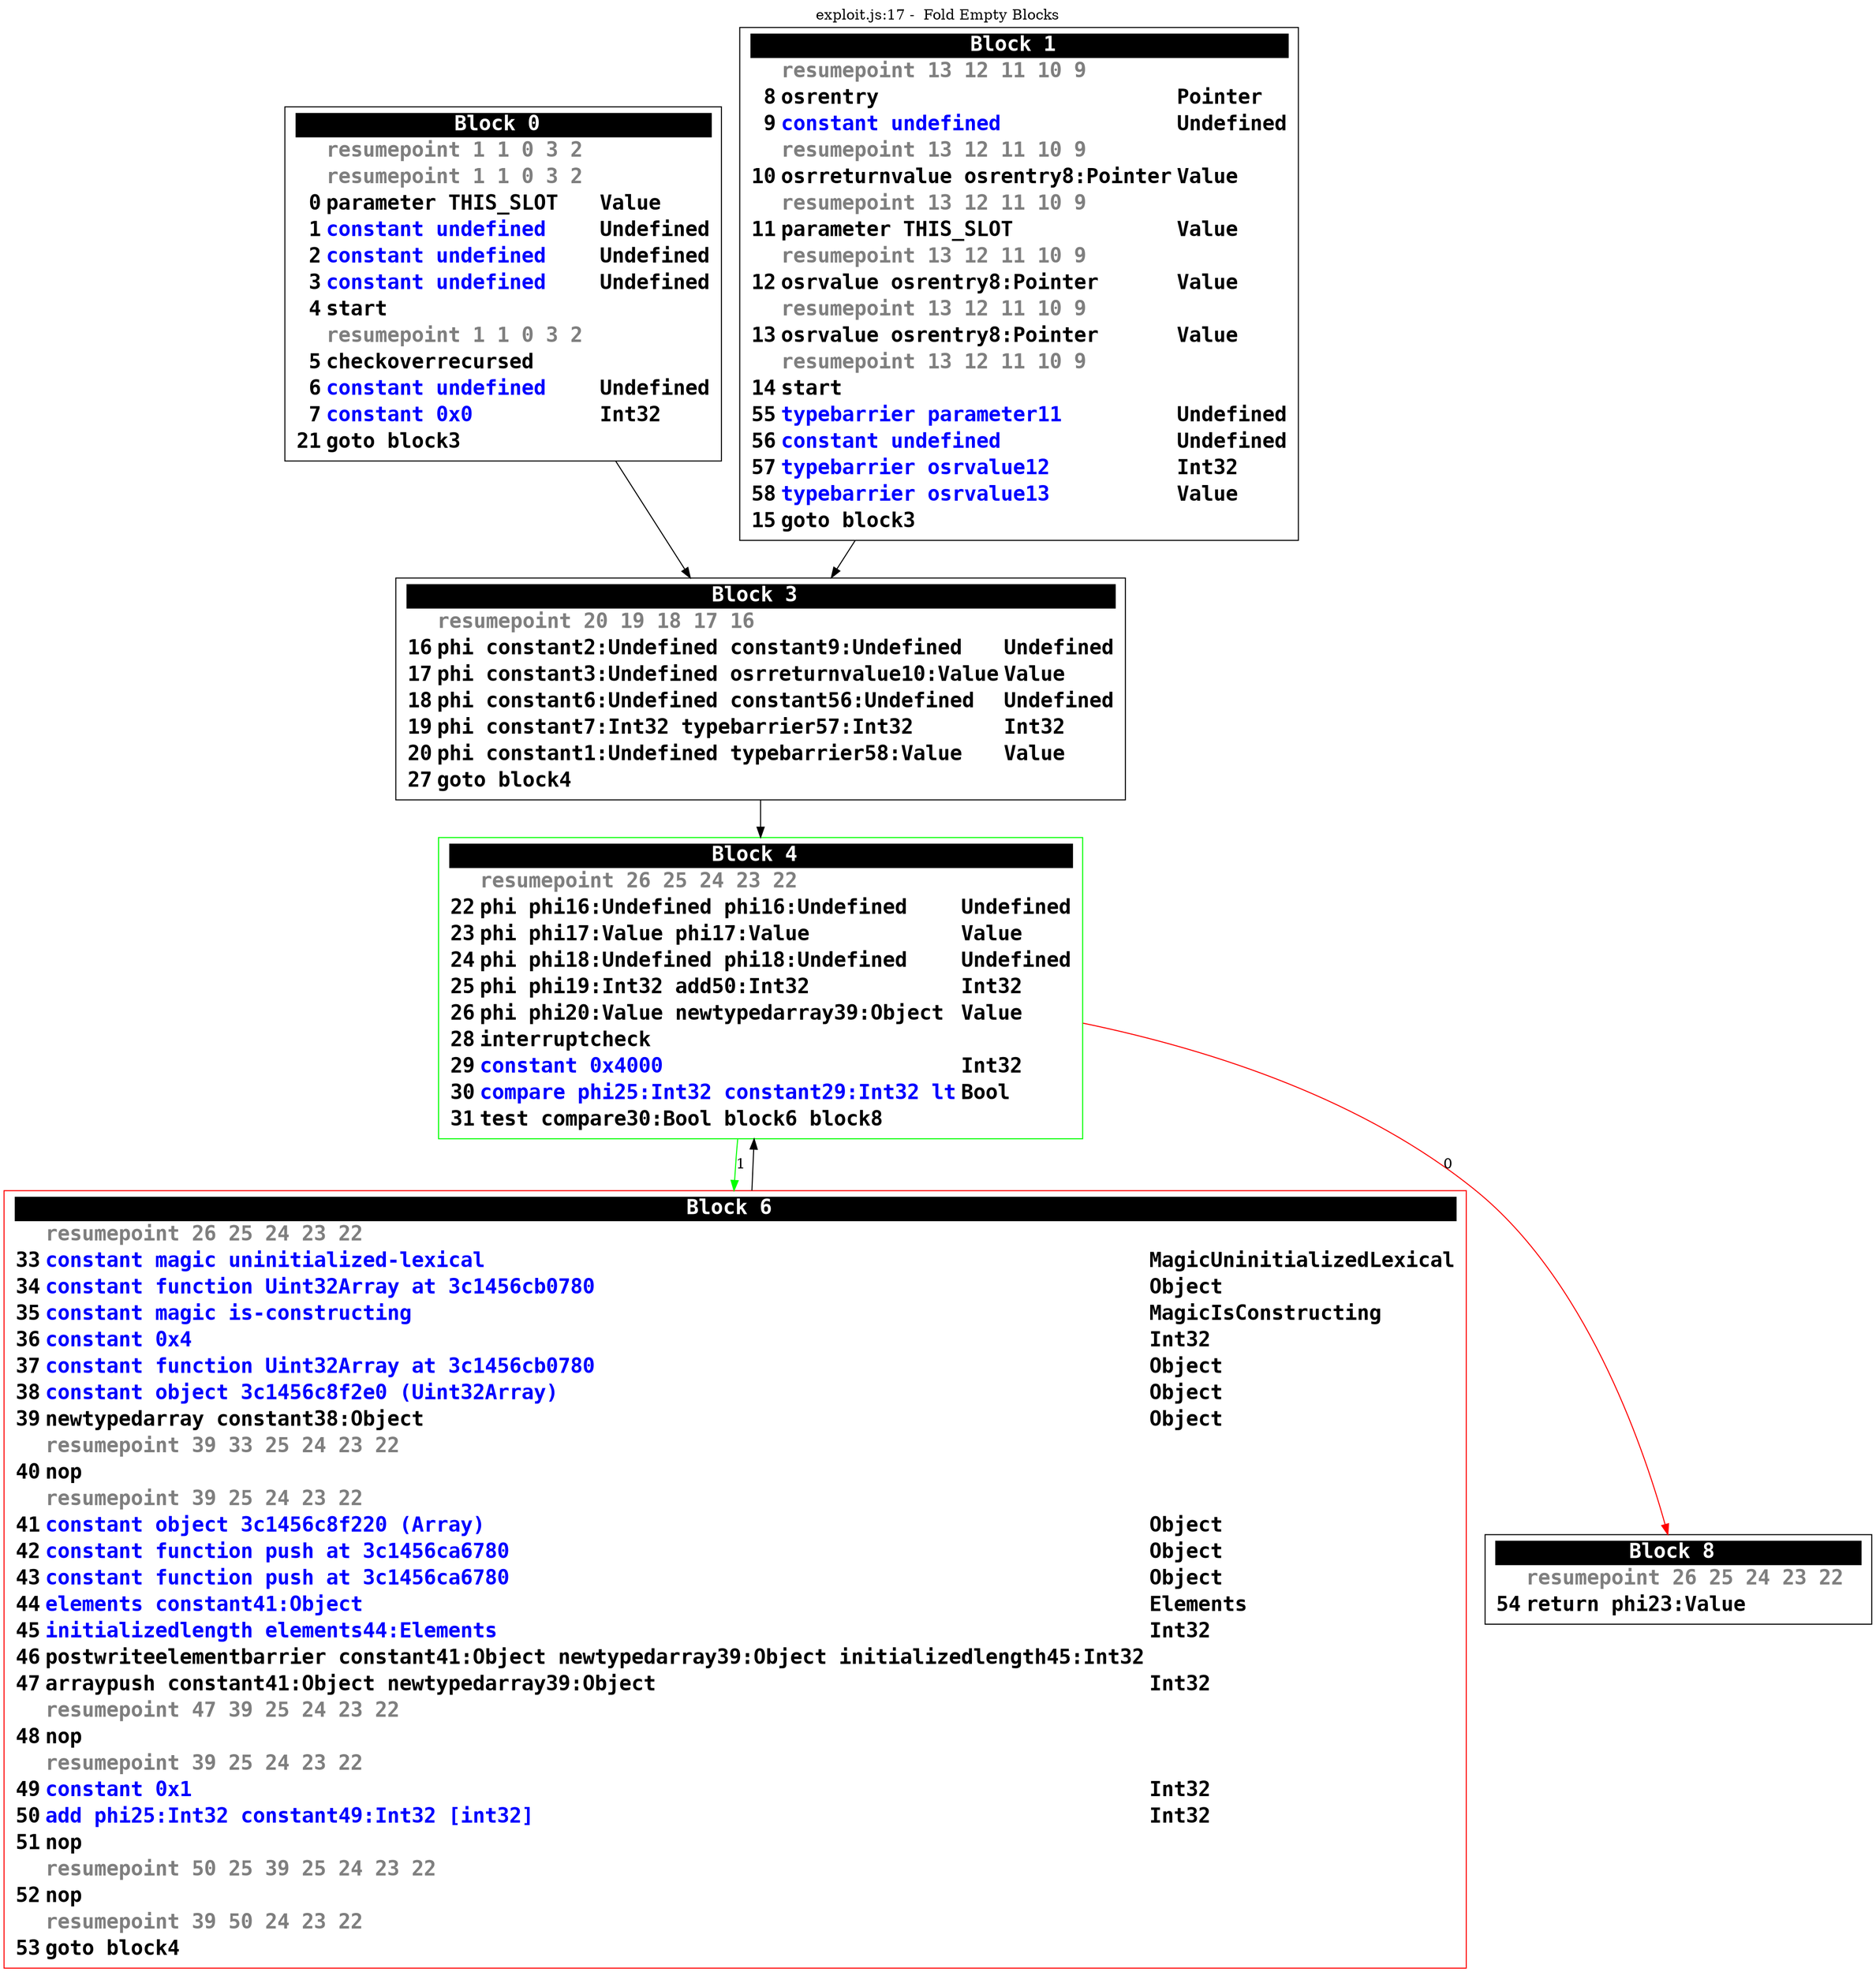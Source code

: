 digraph {
labelloc = t;
labelfontsize = 30;
label = "exploit.js:17 -  Fold Empty Blocks";
  rankdir=TB
  splines=true

  "Block0" [ shape=box fontsize=20 fontname="Consolas Bold" label=<<table border="0" cellborder="0" cellpadding="1"><tr><td align="center" bgcolor="black" colspan="3"><font color="white">Block 0 </font></td></tr><tr><td align="left"></td><td align="left"><font color="grey50">resumepoint 1 1 0 3 2 </font></td><td></td></tr><tr><td align="left"></td><td align="left"><font color="grey50">resumepoint 1 1 0 3 2 </font></td><td></td></tr><tr><td align="right" port="i0">0</td><td align="left">parameter THIS_SLOT</td><td align="left">Value</td></tr><tr><td align="right" port="i1">1</td><td align="left"><font color="blue">constant undefined</font></td><td align="left">Undefined</td></tr><tr><td align="right" port="i2">2</td><td align="left"><font color="blue">constant undefined</font></td><td align="left">Undefined</td></tr><tr><td align="right" port="i3">3</td><td align="left"><font color="blue">constant undefined</font></td><td align="left">Undefined</td></tr><tr><td align="right" port="i4">4</td><td align="left">start</td></tr><tr><td align="left"></td><td align="left"><font color="grey50">resumepoint 1 1 0 3 2 </font></td><td></td></tr><tr><td align="right" port="i5">5</td><td align="left">checkoverrecursed</td></tr><tr><td align="right" port="i6">6</td><td align="left"><font color="blue">constant undefined</font></td><td align="left">Undefined</td></tr><tr><td align="right" port="i7">7</td><td align="left"><font color="blue">constant 0x0</font></td><td align="left">Int32</td></tr><tr><td align="right" port="i21">21</td><td align="left">goto block3</td></tr></table>> ] ;
  "Block1" [ shape=box fontsize=20 fontname="Consolas Bold" label=<<table border="0" cellborder="0" cellpadding="1"><tr><td align="center" bgcolor="black" colspan="3"><font color="white">Block 1 </font></td></tr><tr><td align="left"></td><td align="left"><font color="grey50">resumepoint 13 12 11 10 9 </font></td><td></td></tr><tr><td align="right" port="i8">8</td><td align="left">osrentry</td><td align="left">Pointer</td></tr><tr><td align="right" port="i9">9</td><td align="left"><font color="blue">constant undefined</font></td><td align="left">Undefined</td></tr><tr><td align="left"></td><td align="left"><font color="grey50">resumepoint 13 12 11 10 9 </font></td><td></td></tr><tr><td align="right" port="i10">10</td><td align="left">osrreturnvalue osrentry8:Pointer</td><td align="left">Value</td></tr><tr><td align="left"></td><td align="left"><font color="grey50">resumepoint 13 12 11 10 9 </font></td><td></td></tr><tr><td align="right" port="i11">11</td><td align="left">parameter THIS_SLOT</td><td align="left">Value</td></tr><tr><td align="left"></td><td align="left"><font color="grey50">resumepoint 13 12 11 10 9 </font></td><td></td></tr><tr><td align="right" port="i12">12</td><td align="left">osrvalue osrentry8:Pointer</td><td align="left">Value</td></tr><tr><td align="left"></td><td align="left"><font color="grey50">resumepoint 13 12 11 10 9 </font></td><td></td></tr><tr><td align="right" port="i13">13</td><td align="left">osrvalue osrentry8:Pointer</td><td align="left">Value</td></tr><tr><td align="left"></td><td align="left"><font color="grey50">resumepoint 13 12 11 10 9 </font></td><td></td></tr><tr><td align="right" port="i14">14</td><td align="left">start</td></tr><tr><td align="right" port="i55">55</td><td align="left"><font color="blue">typebarrier parameter11</font></td><td align="left">Undefined</td></tr><tr><td align="right" port="i56">56</td><td align="left"><font color="blue">constant undefined</font></td><td align="left">Undefined</td></tr><tr><td align="right" port="i57">57</td><td align="left"><font color="blue">typebarrier osrvalue12</font></td><td align="left">Int32</td></tr><tr><td align="right" port="i58">58</td><td align="left"><font color="blue">typebarrier osrvalue13</font></td><td align="left">Value</td></tr><tr><td align="right" port="i15">15</td><td align="left">goto block3</td></tr></table>> ] ;
  "Block3" [ shape=box fontsize=20 fontname="Consolas Bold" label=<<table border="0" cellborder="0" cellpadding="1"><tr><td align="center" bgcolor="black" colspan="3"><font color="white">Block 3 </font></td></tr><tr><td align="left"></td><td align="left"><font color="grey50">resumepoint 20 19 18 17 16 </font></td><td></td></tr><tr><td align="right" port="i16">16</td><td align="left">phi constant2:Undefined constant9:Undefined</td><td align="left">Undefined</td></tr><tr><td align="right" port="i17">17</td><td align="left">phi constant3:Undefined osrreturnvalue10:Value</td><td align="left">Value</td></tr><tr><td align="right" port="i18">18</td><td align="left">phi constant6:Undefined constant56:Undefined</td><td align="left">Undefined</td></tr><tr><td align="right" port="i19">19</td><td align="left">phi constant7:Int32 typebarrier57:Int32</td><td align="left">Int32</td></tr><tr><td align="right" port="i20">20</td><td align="left">phi constant1:Undefined typebarrier58:Value</td><td align="left">Value</td></tr><tr><td align="right" port="i27">27</td><td align="left">goto block4</td></tr></table>> ] ;
  "Block4" [ color=green shape=box fontsize=20 fontname="Consolas Bold" label=<<table border="0" cellborder="0" cellpadding="1"><tr><td align="center" bgcolor="black" colspan="3"><font color="white">Block 4 </font></td></tr><tr><td align="left"></td><td align="left"><font color="grey50">resumepoint 26 25 24 23 22 </font></td><td></td></tr><tr><td align="right" port="i22">22</td><td align="left">phi phi16:Undefined phi16:Undefined</td><td align="left">Undefined</td></tr><tr><td align="right" port="i23">23</td><td align="left">phi phi17:Value phi17:Value</td><td align="left">Value</td></tr><tr><td align="right" port="i24">24</td><td align="left">phi phi18:Undefined phi18:Undefined</td><td align="left">Undefined</td></tr><tr><td align="right" port="i25">25</td><td align="left">phi phi19:Int32 add50:Int32</td><td align="left">Int32</td></tr><tr><td align="right" port="i26">26</td><td align="left">phi phi20:Value newtypedarray39:Object</td><td align="left">Value</td></tr><tr><td align="right" port="i28">28</td><td align="left">interruptcheck</td></tr><tr><td align="right" port="i29">29</td><td align="left"><font color="blue">constant 0x4000</font></td><td align="left">Int32</td></tr><tr><td align="right" port="i30">30</td><td align="left"><font color="blue">compare phi25:Int32 constant29:Int32 lt</font></td><td align="left">Bool</td></tr><tr><td align="right" port="i31">31</td><td align="left">test compare30:Bool block6 block8</td></tr></table>> ] ;
  "Block6" [ color=red shape=box fontsize=20 fontname="Consolas Bold" label=<<table border="0" cellborder="0" cellpadding="1"><tr><td align="center" bgcolor="black" colspan="3"><font color="white">Block 6 </font></td></tr><tr><td align="left"></td><td align="left"><font color="grey50">resumepoint 26 25 24 23 22 </font></td><td></td></tr><tr><td align="right" port="i33">33</td><td align="left"><font color="blue">constant magic uninitialized-lexical</font></td><td align="left">MagicUninitializedLexical</td></tr><tr><td align="right" port="i34">34</td><td align="left"><font color="blue">constant function Uint32Array at 3c1456cb0780</font></td><td align="left">Object</td></tr><tr><td align="right" port="i35">35</td><td align="left"><font color="blue">constant magic is-constructing</font></td><td align="left">MagicIsConstructing</td></tr><tr><td align="right" port="i36">36</td><td align="left"><font color="blue">constant 0x4</font></td><td align="left">Int32</td></tr><tr><td align="right" port="i37">37</td><td align="left"><font color="blue">constant function Uint32Array at 3c1456cb0780</font></td><td align="left">Object</td></tr><tr><td align="right" port="i38">38</td><td align="left"><font color="blue">constant object 3c1456c8f2e0 (Uint32Array)</font></td><td align="left">Object</td></tr><tr><td align="right" port="i39">39</td><td align="left">newtypedarray constant38:Object</td><td align="left">Object</td></tr><tr><td align="left"></td><td align="left"><font color="grey50">resumepoint 39 33 25 24 23 22 </font></td><td></td></tr><tr><td align="right" port="i40">40</td><td align="left">nop</td></tr><tr><td align="left"></td><td align="left"><font color="grey50">resumepoint 39 25 24 23 22 </font></td><td></td></tr><tr><td align="right" port="i41">41</td><td align="left"><font color="blue">constant object 3c1456c8f220 (Array)</font></td><td align="left">Object</td></tr><tr><td align="right" port="i42">42</td><td align="left"><font color="blue">constant function push at 3c1456ca6780</font></td><td align="left">Object</td></tr><tr><td align="right" port="i43">43</td><td align="left"><font color="blue">constant function push at 3c1456ca6780</font></td><td align="left">Object</td></tr><tr><td align="right" port="i44">44</td><td align="left"><font color="blue">elements constant41:Object</font></td><td align="left">Elements</td></tr><tr><td align="right" port="i45">45</td><td align="left"><font color="blue">initializedlength elements44:Elements</font></td><td align="left">Int32</td></tr><tr><td align="right" port="i46">46</td><td align="left">postwriteelementbarrier constant41:Object newtypedarray39:Object initializedlength45:Int32</td></tr><tr><td align="right" port="i47">47</td><td align="left">arraypush constant41:Object newtypedarray39:Object</td><td align="left">Int32</td></tr><tr><td align="left"></td><td align="left"><font color="grey50">resumepoint 47 39 25 24 23 22 </font></td><td></td></tr><tr><td align="right" port="i48">48</td><td align="left">nop</td></tr><tr><td align="left"></td><td align="left"><font color="grey50">resumepoint 39 25 24 23 22 </font></td><td></td></tr><tr><td align="right" port="i49">49</td><td align="left"><font color="blue">constant 0x1</font></td><td align="left">Int32</td></tr><tr><td align="right" port="i50">50</td><td align="left"><font color="blue">add phi25:Int32 constant49:Int32 [int32]</font></td><td align="left">Int32</td></tr><tr><td align="right" port="i51">51</td><td align="left">nop</td></tr><tr><td align="left"></td><td align="left"><font color="grey50">resumepoint 50 25 39 25 24 23 22 </font></td><td></td></tr><tr><td align="right" port="i52">52</td><td align="left">nop</td></tr><tr><td align="left"></td><td align="left"><font color="grey50">resumepoint 39 50 24 23 22 </font></td><td></td></tr><tr><td align="right" port="i53">53</td><td align="left">goto block4</td></tr></table>> ] ;
  "Block8" [ shape=box fontsize=20 fontname="Consolas Bold" label=<<table border="0" cellborder="0" cellpadding="1"><tr><td align="center" bgcolor="black" colspan="3"><font color="white">Block 8 </font></td></tr><tr><td align="left"></td><td align="left"><font color="grey50">resumepoint 26 25 24 23 22 </font></td><td></td></tr><tr><td align="right" port="i54">54</td><td align="left">return phi23:Value</td></tr></table>> ] ;

  "Block0" -> "Block3" ;
  "Block1" -> "Block3" ;
  "Block3" -> "Block4" ;
  "Block4" -> "Block6" [ color=green label=1 ] ;
  "Block4" -> "Block8" [ color=red label=0 ] ;
  "Block6" -> "Block4" ;
}
